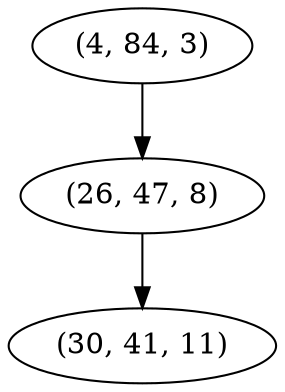 digraph tree {
    "(4, 84, 3)";
    "(26, 47, 8)";
    "(30, 41, 11)";
    "(4, 84, 3)" -> "(26, 47, 8)";
    "(26, 47, 8)" -> "(30, 41, 11)";
}
